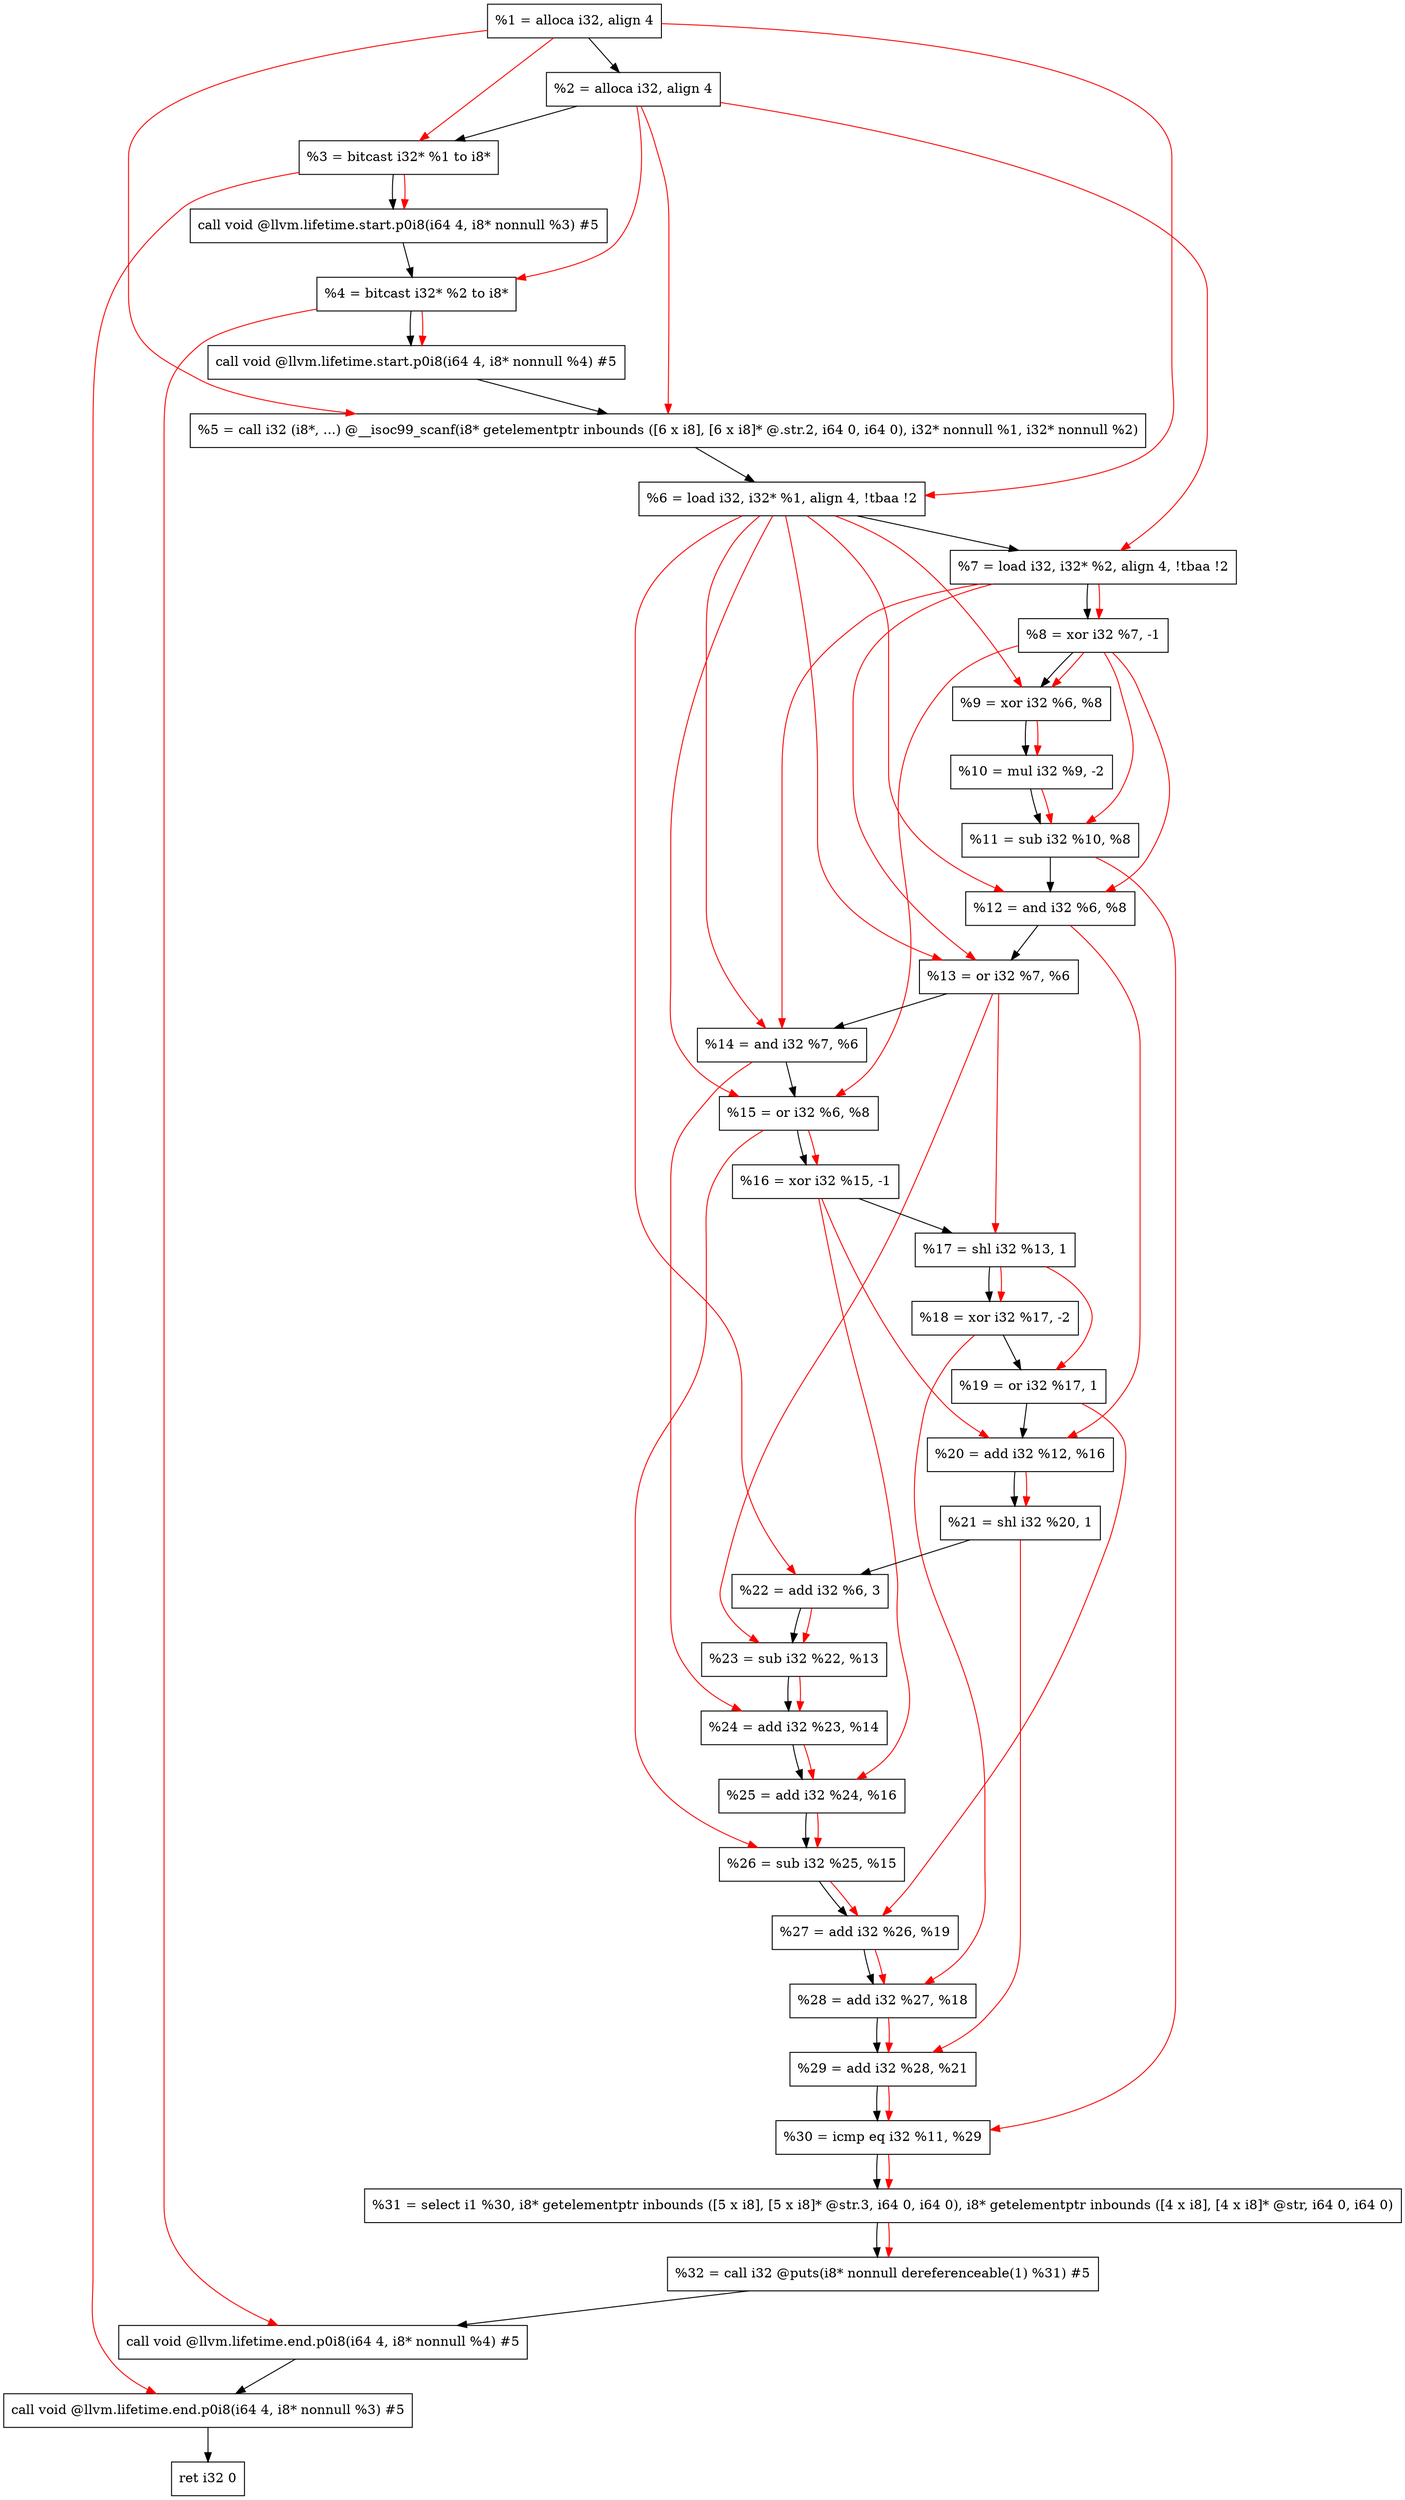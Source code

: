 digraph "DFG for'main' function" {
	Node0x10bbc58[shape=record, label="  %1 = alloca i32, align 4"];
	Node0x10bbcd8[shape=record, label="  %2 = alloca i32, align 4"];
	Node0x10bbd68[shape=record, label="  %3 = bitcast i32* %1 to i8*"];
	Node0x10bc1c8[shape=record, label="  call void @llvm.lifetime.start.p0i8(i64 4, i8* nonnull %3) #5"];
	Node0x10bc2a8[shape=record, label="  %4 = bitcast i32* %2 to i8*"];
	Node0x10bc3c8[shape=record, label="  call void @llvm.lifetime.start.p0i8(i64 4, i8* nonnull %4) #5"];
	Node0x10bc600[shape=record, label="  %5 = call i32 (i8*, ...) @__isoc99_scanf(i8* getelementptr inbounds ([6 x i8], [6 x i8]* @.str.2, i64 0, i64 0), i32* nonnull %1, i32* nonnull %2)"];
	Node0x10bc6b8[shape=record, label="  %6 = load i32, i32* %1, align 4, !tbaa !2"];
	Node0x10bd628[shape=record, label="  %7 = load i32, i32* %2, align 4, !tbaa !2"];
	Node0x10bdcb0[shape=record, label="  %8 = xor i32 %7, -1"];
	Node0x10bdd20[shape=record, label="  %9 = xor i32 %6, %8"];
	Node0x10bdd90[shape=record, label="  %10 = mul i32 %9, -2"];
	Node0x10bde00[shape=record, label="  %11 = sub i32 %10, %8"];
	Node0x10bde70[shape=record, label="  %12 = and i32 %6, %8"];
	Node0x10bdee0[shape=record, label="  %13 = or i32 %7, %6"];
	Node0x10bdf50[shape=record, label="  %14 = and i32 %7, %6"];
	Node0x10bdfc0[shape=record, label="  %15 = or i32 %6, %8"];
	Node0x10be030[shape=record, label="  %16 = xor i32 %15, -1"];
	Node0x10be0a0[shape=record, label="  %17 = shl i32 %13, 1"];
	Node0x10be110[shape=record, label="  %18 = xor i32 %17, -2"];
	Node0x10be180[shape=record, label="  %19 = or i32 %17, 1"];
	Node0x10be1f0[shape=record, label="  %20 = add i32 %12, %16"];
	Node0x10be260[shape=record, label="  %21 = shl i32 %20, 1"];
	Node0x10be2d0[shape=record, label="  %22 = add i32 %6, 3"];
	Node0x10be340[shape=record, label="  %23 = sub i32 %22, %13"];
	Node0x10be3b0[shape=record, label="  %24 = add i32 %23, %14"];
	Node0x10be420[shape=record, label="  %25 = add i32 %24, %16"];
	Node0x10be490[shape=record, label="  %26 = sub i32 %25, %15"];
	Node0x10be500[shape=record, label="  %27 = add i32 %26, %19"];
	Node0x10be570[shape=record, label="  %28 = add i32 %27, %18"];
	Node0x10be5e0[shape=record, label="  %29 = add i32 %28, %21"];
	Node0x10be650[shape=record, label="  %30 = icmp eq i32 %11, %29"];
	Node0x105c9d8[shape=record, label="  %31 = select i1 %30, i8* getelementptr inbounds ([5 x i8], [5 x i8]* @str.3, i64 0, i64 0), i8* getelementptr inbounds ([4 x i8], [4 x i8]* @str, i64 0, i64 0)"];
	Node0x10be6e0[shape=record, label="  %32 = call i32 @puts(i8* nonnull dereferenceable(1) %31) #5"];
	Node0x10beb48[shape=record, label="  call void @llvm.lifetime.end.p0i8(i64 4, i8* nonnull %4) #5"];
	Node0x10beca8[shape=record, label="  call void @llvm.lifetime.end.p0i8(i64 4, i8* nonnull %3) #5"];
	Node0x10bed68[shape=record, label="  ret i32 0"];
	Node0x10bbc58 -> Node0x10bbcd8;
	Node0x10bbcd8 -> Node0x10bbd68;
	Node0x10bbd68 -> Node0x10bc1c8;
	Node0x10bc1c8 -> Node0x10bc2a8;
	Node0x10bc2a8 -> Node0x10bc3c8;
	Node0x10bc3c8 -> Node0x10bc600;
	Node0x10bc600 -> Node0x10bc6b8;
	Node0x10bc6b8 -> Node0x10bd628;
	Node0x10bd628 -> Node0x10bdcb0;
	Node0x10bdcb0 -> Node0x10bdd20;
	Node0x10bdd20 -> Node0x10bdd90;
	Node0x10bdd90 -> Node0x10bde00;
	Node0x10bde00 -> Node0x10bde70;
	Node0x10bde70 -> Node0x10bdee0;
	Node0x10bdee0 -> Node0x10bdf50;
	Node0x10bdf50 -> Node0x10bdfc0;
	Node0x10bdfc0 -> Node0x10be030;
	Node0x10be030 -> Node0x10be0a0;
	Node0x10be0a0 -> Node0x10be110;
	Node0x10be110 -> Node0x10be180;
	Node0x10be180 -> Node0x10be1f0;
	Node0x10be1f0 -> Node0x10be260;
	Node0x10be260 -> Node0x10be2d0;
	Node0x10be2d0 -> Node0x10be340;
	Node0x10be340 -> Node0x10be3b0;
	Node0x10be3b0 -> Node0x10be420;
	Node0x10be420 -> Node0x10be490;
	Node0x10be490 -> Node0x10be500;
	Node0x10be500 -> Node0x10be570;
	Node0x10be570 -> Node0x10be5e0;
	Node0x10be5e0 -> Node0x10be650;
	Node0x10be650 -> Node0x105c9d8;
	Node0x105c9d8 -> Node0x10be6e0;
	Node0x10be6e0 -> Node0x10beb48;
	Node0x10beb48 -> Node0x10beca8;
	Node0x10beca8 -> Node0x10bed68;
edge [color=red]
	Node0x10bbc58 -> Node0x10bbd68;
	Node0x10bbd68 -> Node0x10bc1c8;
	Node0x10bbcd8 -> Node0x10bc2a8;
	Node0x10bc2a8 -> Node0x10bc3c8;
	Node0x10bbc58 -> Node0x10bc600;
	Node0x10bbcd8 -> Node0x10bc600;
	Node0x10bbc58 -> Node0x10bc6b8;
	Node0x10bbcd8 -> Node0x10bd628;
	Node0x10bd628 -> Node0x10bdcb0;
	Node0x10bc6b8 -> Node0x10bdd20;
	Node0x10bdcb0 -> Node0x10bdd20;
	Node0x10bdd20 -> Node0x10bdd90;
	Node0x10bdd90 -> Node0x10bde00;
	Node0x10bdcb0 -> Node0x10bde00;
	Node0x10bc6b8 -> Node0x10bde70;
	Node0x10bdcb0 -> Node0x10bde70;
	Node0x10bd628 -> Node0x10bdee0;
	Node0x10bc6b8 -> Node0x10bdee0;
	Node0x10bd628 -> Node0x10bdf50;
	Node0x10bc6b8 -> Node0x10bdf50;
	Node0x10bc6b8 -> Node0x10bdfc0;
	Node0x10bdcb0 -> Node0x10bdfc0;
	Node0x10bdfc0 -> Node0x10be030;
	Node0x10bdee0 -> Node0x10be0a0;
	Node0x10be0a0 -> Node0x10be110;
	Node0x10be0a0 -> Node0x10be180;
	Node0x10bde70 -> Node0x10be1f0;
	Node0x10be030 -> Node0x10be1f0;
	Node0x10be1f0 -> Node0x10be260;
	Node0x10bc6b8 -> Node0x10be2d0;
	Node0x10be2d0 -> Node0x10be340;
	Node0x10bdee0 -> Node0x10be340;
	Node0x10be340 -> Node0x10be3b0;
	Node0x10bdf50 -> Node0x10be3b0;
	Node0x10be3b0 -> Node0x10be420;
	Node0x10be030 -> Node0x10be420;
	Node0x10be420 -> Node0x10be490;
	Node0x10bdfc0 -> Node0x10be490;
	Node0x10be490 -> Node0x10be500;
	Node0x10be180 -> Node0x10be500;
	Node0x10be500 -> Node0x10be570;
	Node0x10be110 -> Node0x10be570;
	Node0x10be570 -> Node0x10be5e0;
	Node0x10be260 -> Node0x10be5e0;
	Node0x10bde00 -> Node0x10be650;
	Node0x10be5e0 -> Node0x10be650;
	Node0x10be650 -> Node0x105c9d8;
	Node0x105c9d8 -> Node0x10be6e0;
	Node0x10bc2a8 -> Node0x10beb48;
	Node0x10bbd68 -> Node0x10beca8;
}
